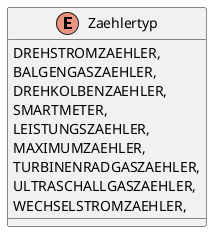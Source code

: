@startuml
enum Zaehlertyp {
    DREHSTROMZAEHLER,
    BALGENGASZAEHLER,
    DREHKOLBENZAEHLER,
    SMARTMETER,
    LEISTUNGSZAEHLER,
    MAXIMUMZAEHLER,
    TURBINENRADGASZAEHLER,
    ULTRASCHALLGASZAEHLER,
    WECHSELSTROMZAEHLER,
}
@enduml
